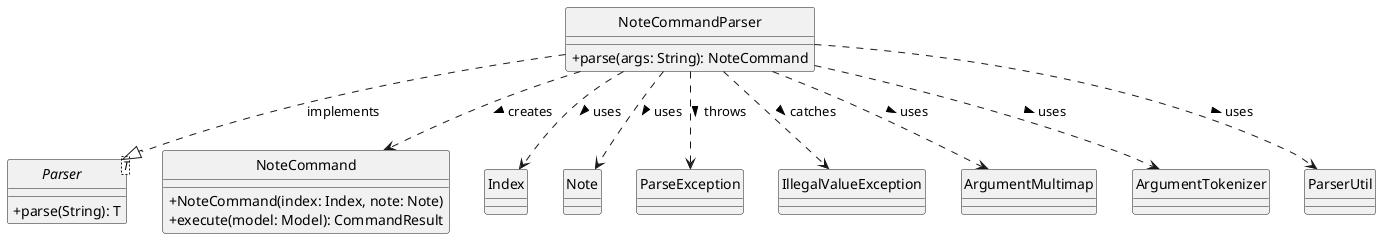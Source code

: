 @startuml
' NoteCommandParser Class Diagram

hide circle
skinparam classAttributeIconSize 0

' -----------------
' Classes
' -----------------
class NoteCommandParser {
    +parse(args: String): NoteCommand
}

interface Parser<T> {
    +parse(String): T
}

class NoteCommand {
    +NoteCommand(index: Index, note: Note)
    +execute(model: Model): CommandResult
}

class Index
class Note
class ParseException
class IllegalValueException
class ArgumentMultimap
class ArgumentTokenizer
class ParserUtil

' -----------------
' Relationships
' -----------------
NoteCommandParser ..|> Parser : implements
NoteCommandParser ..> NoteCommand : creates >
NoteCommandParser ..> Index : uses >
NoteCommandParser ..> Note : uses >
NoteCommandParser ..> ParseException : throws >
NoteCommandParser ..> IllegalValueException : catches >
NoteCommandParser ..> ArgumentMultimap : uses >
NoteCommandParser ..> ArgumentTokenizer : uses >
NoteCommandParser ..> ParserUtil : uses >

@enduml
